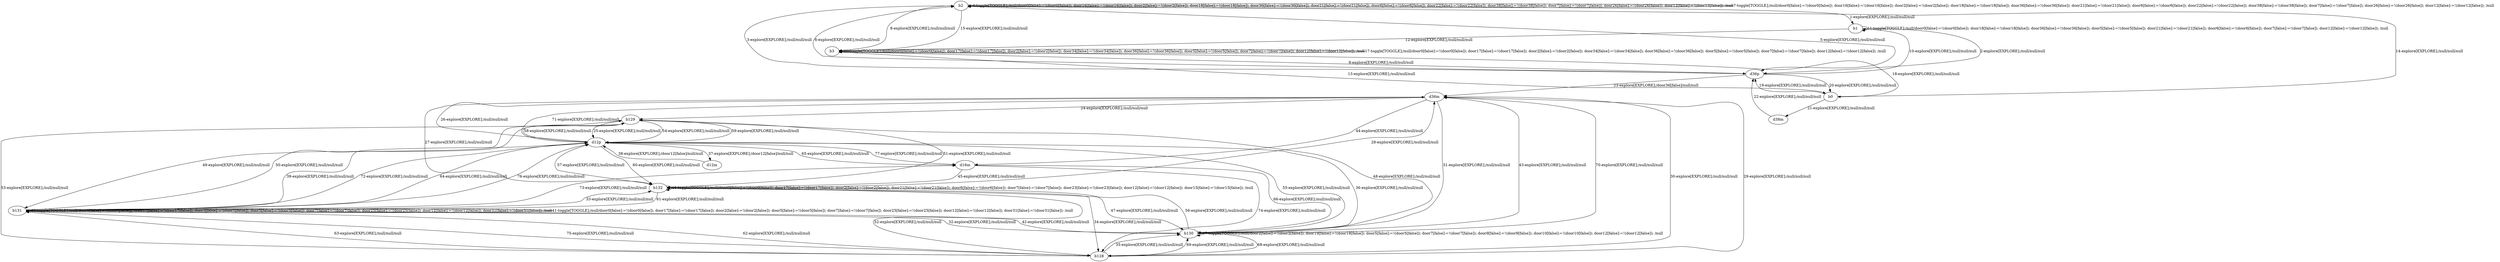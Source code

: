 # Total number of goals covered by this test: 1
# d12m --> d12p

digraph g {
"b2" -> "b1" [label = "1-explore[EXPLORE];/null/null/null"];
"b1" -> "d36p" [label = "2-explore[EXPLORE];/null/null/null"];
"d36p" -> "b2" [label = "3-explore[EXPLORE];/null/null/null"];
"b2" -> "b2" [label = "4-toggle[TOGGLE];/null/door0[false]:=!(door0[false]); door16[false]:=!(door16[false]); door2[false]:=!(door2[false]); door18[false]:=!(door18[false]); door36[false]:=!(door36[false]); door21[false]:=!(door21[false]); door6[false]:=!(door6[false]); door22[false]:=!(door22[false]); door38[false]:=!(door38[false]); door7[false]:=!(door7[false]); door26[false]:=!(door26[false]); door12[false]:=!(door12[false]); /null"];
"b2" -> "d36p" [label = "5-explore[EXPLORE];/null/null/null"];
"d36p" -> "b2" [label = "6-explore[EXPLORE];/null/null/null"];
"b2" -> "b2" [label = "7-toggle[TOGGLE];/null/door0[false]:=!(door0[false]); door16[false]:=!(door16[false]); door2[false]:=!(door2[false]); door18[false]:=!(door18[false]); door36[false]:=!(door36[false]); door21[false]:=!(door21[false]); door6[false]:=!(door6[false]); door22[false]:=!(door22[false]); door38[false]:=!(door38[false]); door7[false]:=!(door7[false]); door26[false]:=!(door26[false]); door12[false]:=!(door12[false]); /null"];
"b2" -> "b3" [label = "8-explore[EXPLORE];/null/null/null"];
"b3" -> "d36p" [label = "9-explore[EXPLORE];/null/null/null"];
"d36p" -> "b1" [label = "10-explore[EXPLORE];/null/null/null"];
"b1" -> "b1" [label = "11-toggle[TOGGLE];/null/door0[false]:=!(door0[false]); door18[false]:=!(door18[false]); door36[false]:=!(door36[false]); door5[false]:=!(door5[false]); door21[false]:=!(door21[false]); door6[false]:=!(door6[false]); door7[false]:=!(door7[false]); door12[false]:=!(door12[false]); /null"];
"b1" -> "b3" [label = "12-explore[EXPLORE];/null/null/null"];
"b3" -> "b0" [label = "13-explore[EXPLORE];/null/null/null"];
"b0" -> "b2" [label = "14-explore[EXPLORE];/null/null/null"];
"b2" -> "b3" [label = "15-explore[EXPLORE];/null/null/null"];
"b3" -> "b3" [label = "16-toggle[TOGGLE];/null/door0[false]:=!(door0[false]); door17[false]:=!(door17[false]); door2[false]:=!(door2[false]); door34[false]:=!(door34[false]); door36[false]:=!(door36[false]); door5[false]:=!(door5[false]); door7[false]:=!(door7[false]); door12[false]:=!(door12[false]); /null"];
"b3" -> "b3" [label = "17-toggle[TOGGLE];/null/door0[false]:=!(door0[false]); door17[false]:=!(door17[false]); door2[false]:=!(door2[false]); door34[false]:=!(door34[false]); door36[false]:=!(door36[false]); door5[false]:=!(door5[false]); door7[false]:=!(door7[false]); door12[false]:=!(door12[false]); /null"];
"b3" -> "b0" [label = "18-explore[EXPLORE];/null/null/null"];
"b0" -> "d36p" [label = "19-explore[EXPLORE];/null/null/null"];
"d36p" -> "b0" [label = "20-explore[EXPLORE];/null/null/null"];
"b0" -> "d38m" [label = "21-explore[EXPLORE];/null/null/null"];
"d38m" -> "d36p" [label = "22-explore[EXPLORE];/null/null/null"];
"d36p" -> "d36m" [label = "23-explore[EXPLORE];/door36[false]/null/null"];
"d36m" -> "b129" [label = "24-explore[EXPLORE];/null/null/null"];
"b129" -> "d12p" [label = "25-explore[EXPLORE];/null/null/null"];
"d12p" -> "d36m" [label = "26-explore[EXPLORE];/null/null/null"];
"d36m" -> "b132" [label = "27-explore[EXPLORE];/null/null/null"];
"b132" -> "d36m" [label = "28-explore[EXPLORE];/null/null/null"];
"d36m" -> "b128" [label = "29-explore[EXPLORE];/null/null/null"];
"b128" -> "d36m" [label = "30-explore[EXPLORE];/null/null/null"];
"d36m" -> "b130" [label = "31-explore[EXPLORE];/null/null/null"];
"b130" -> "b131" [label = "32-explore[EXPLORE];/null/null/null"];
"b131" -> "b132" [label = "33-explore[EXPLORE];/null/null/null"];
"b132" -> "b128" [label = "34-explore[EXPLORE];/null/null/null"];
"b128" -> "b130" [label = "35-explore[EXPLORE];/null/null/null"];
"b130" -> "d12p" [label = "36-explore[EXPLORE];/null/null/null"];
"d12p" -> "d12m" [label = "37-explore[EXPLORE];/door12[false]/null/null"];
"d12m" -> "d12p" [label = "38-explore[EXPLORE];/door12[false]/null/null"];
"d12p" -> "b131" [label = "39-explore[EXPLORE];/null/null/null"];
"b131" -> "b131" [label = "40-toggle[TOGGLE];/null/door0[false]:=!(door0[false]); door17[false]:=!(door17[false]); door2[false]:=!(door2[false]); door5[false]:=!(door5[false]); door7[false]:=!(door7[false]); door25[false]:=!(door25[false]); door12[false]:=!(door12[false]); door31[false]:=!(door31[false]); /null"];
"b131" -> "b131" [label = "41-toggle[TOGGLE];/null/door0[false]:=!(door0[false]); door17[false]:=!(door17[false]); door2[false]:=!(door2[false]); door5[false]:=!(door5[false]); door7[false]:=!(door7[false]); door25[false]:=!(door25[false]); door12[false]:=!(door12[false]); door31[false]:=!(door31[false]); /null"];
"b131" -> "b130" [label = "42-explore[EXPLORE];/null/null/null"];
"b130" -> "d36m" [label = "43-explore[EXPLORE];/null/null/null"];
"d36m" -> "d16m" [label = "44-explore[EXPLORE];/null/null/null"];
"d16m" -> "b132" [label = "45-explore[EXPLORE];/null/null/null"];
"b132" -> "b132" [label = "46-toggle[TOGGLE];/null/door0[false]:=!(door0[false]); door17[false]:=!(door17[false]); door2[false]:=!(door2[false]); door21[false]:=!(door21[false]); door6[false]:=!(door6[false]); door7[false]:=!(door7[false]); door23[false]:=!(door23[false]); door12[false]:=!(door12[false]); door15[false]:=!(door15[false]); /null"];
"b132" -> "b130" [label = "47-explore[EXPLORE];/null/null/null"];
"b130" -> "b129" [label = "48-explore[EXPLORE];/null/null/null"];
"b129" -> "b131" [label = "49-explore[EXPLORE];/null/null/null"];
"b131" -> "b129" [label = "50-explore[EXPLORE];/null/null/null"];
"b129" -> "b132" [label = "51-explore[EXPLORE];/null/null/null"];
"b132" -> "b128" [label = "52-explore[EXPLORE];/null/null/null"];
"b128" -> "b129" [label = "53-explore[EXPLORE];/null/null/null"];
"b129" -> "d12p" [label = "54-explore[EXPLORE];/null/null/null"];
"d12p" -> "b130" [label = "55-explore[EXPLORE];/null/null/null"];
"b130" -> "b132" [label = "56-explore[EXPLORE];/null/null/null"];
"b132" -> "d12p" [label = "57-explore[EXPLORE];/null/null/null"];
"d12p" -> "b129" [label = "58-explore[EXPLORE];/null/null/null"];
"b129" -> "d12p" [label = "59-explore[EXPLORE];/null/null/null"];
"d12p" -> "b132" [label = "60-explore[EXPLORE];/null/null/null"];
"b132" -> "b131" [label = "61-explore[EXPLORE];/null/null/null"];
"b131" -> "b128" [label = "62-explore[EXPLORE];/null/null/null"];
"b128" -> "b131" [label = "63-explore[EXPLORE];/null/null/null"];
"b131" -> "d12p" [label = "64-explore[EXPLORE];/null/null/null"];
"d12p" -> "d16m" [label = "65-explore[EXPLORE];/null/null/null"];
"d16m" -> "b130" [label = "66-explore[EXPLORE];/null/null/null"];
"b130" -> "b130" [label = "67-toggle[TOGGLE];/null/door2[false]:=!(door2[false]); door19[false]:=!(door19[false]); door5[false]:=!(door5[false]); door7[false]:=!(door7[false]); door9[false]:=!(door9[false]); door10[false]:=!(door10[false]); door12[false]:=!(door12[false]); /null"];
"b130" -> "b128" [label = "68-explore[EXPLORE];/null/null/null"];
"b128" -> "b130" [label = "69-explore[EXPLORE];/null/null/null"];
"b130" -> "d36m" [label = "70-explore[EXPLORE];/null/null/null"];
"d36m" -> "d12p" [label = "71-explore[EXPLORE];/null/null/null"];
"d12p" -> "b131" [label = "72-explore[EXPLORE];/null/null/null"];
"b131" -> "d16m" [label = "73-explore[EXPLORE];/null/null/null"];
"d16m" -> "b128" [label = "74-explore[EXPLORE];/null/null/null"];
"b128" -> "b131" [label = "75-explore[EXPLORE];/null/null/null"];
"b131" -> "d12p" [label = "76-explore[EXPLORE];/null/null/null"];
"d12p" -> "d16m" [label = "77-explore[EXPLORE];/null/null/null"];
}
